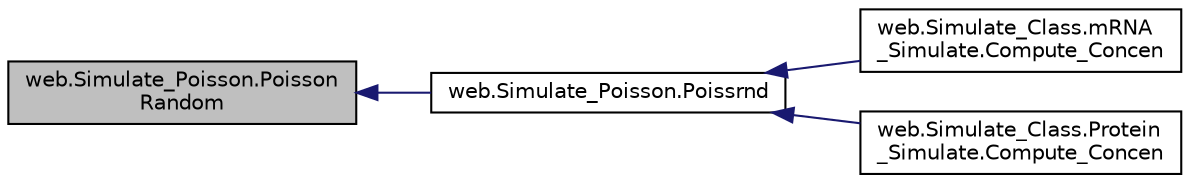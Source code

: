 digraph "web.Simulate_Poisson.PoissonRandom"
{
  edge [fontname="Helvetica",fontsize="10",labelfontname="Helvetica",labelfontsize="10"];
  node [fontname="Helvetica",fontsize="10",shape=record];
  rankdir="LR";
  Node1 [label="web.Simulate_Poisson.Poisson\lRandom",height=0.2,width=0.4,color="black", fillcolor="grey75", style="filled" fontcolor="black"];
  Node1 -> Node2 [dir="back",color="midnightblue",fontsize="10",style="solid",fontname="Helvetica"];
  Node2 [label="web.Simulate_Poisson.Poissrnd",height=0.2,width=0.4,color="black", fillcolor="white", style="filled",URL="$namespaceweb_1_1_simulate___poisson.html#ae0b841caeacff8f36482d9db18a31ba3"];
  Node2 -> Node3 [dir="back",color="midnightblue",fontsize="10",style="solid",fontname="Helvetica"];
  Node3 [label="web.Simulate_Class.mRNA\l_Simulate.Compute_Concen",height=0.2,width=0.4,color="black", fillcolor="white", style="filled",URL="$classweb_1_1_simulate___class_1_1m_r_n_a___simulate.html#ab96aa173aa7a27b60a60c3cddc05b41b"];
  Node2 -> Node4 [dir="back",color="midnightblue",fontsize="10",style="solid",fontname="Helvetica"];
  Node4 [label="web.Simulate_Class.Protein\l_Simulate.Compute_Concen",height=0.2,width=0.4,color="black", fillcolor="white", style="filled",URL="$classweb_1_1_simulate___class_1_1_protein___simulate.html#ac7de7384d587c3bc575e762ad40d8446"];
}
